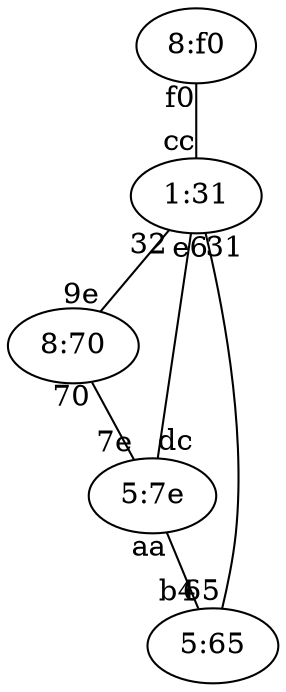 graph{
	"8:f0" -- "1:31" [headlabel="cc", taillabel="f0"]
	"1:31" -- "8:70" [headlabel="9e", taillabel="32"]
	"8:70" -- "5:7e" [headlabel="7e", taillabel="70"]
	"5:7e" -- "5:65" [headlabel="b4", taillabel="aa"]
	"5:7e" -- "1:31" [headlabel="e6", taillabel="dc"]
	"1:31" -- "5:65" [headlabel="65", taillabel="31"]
}